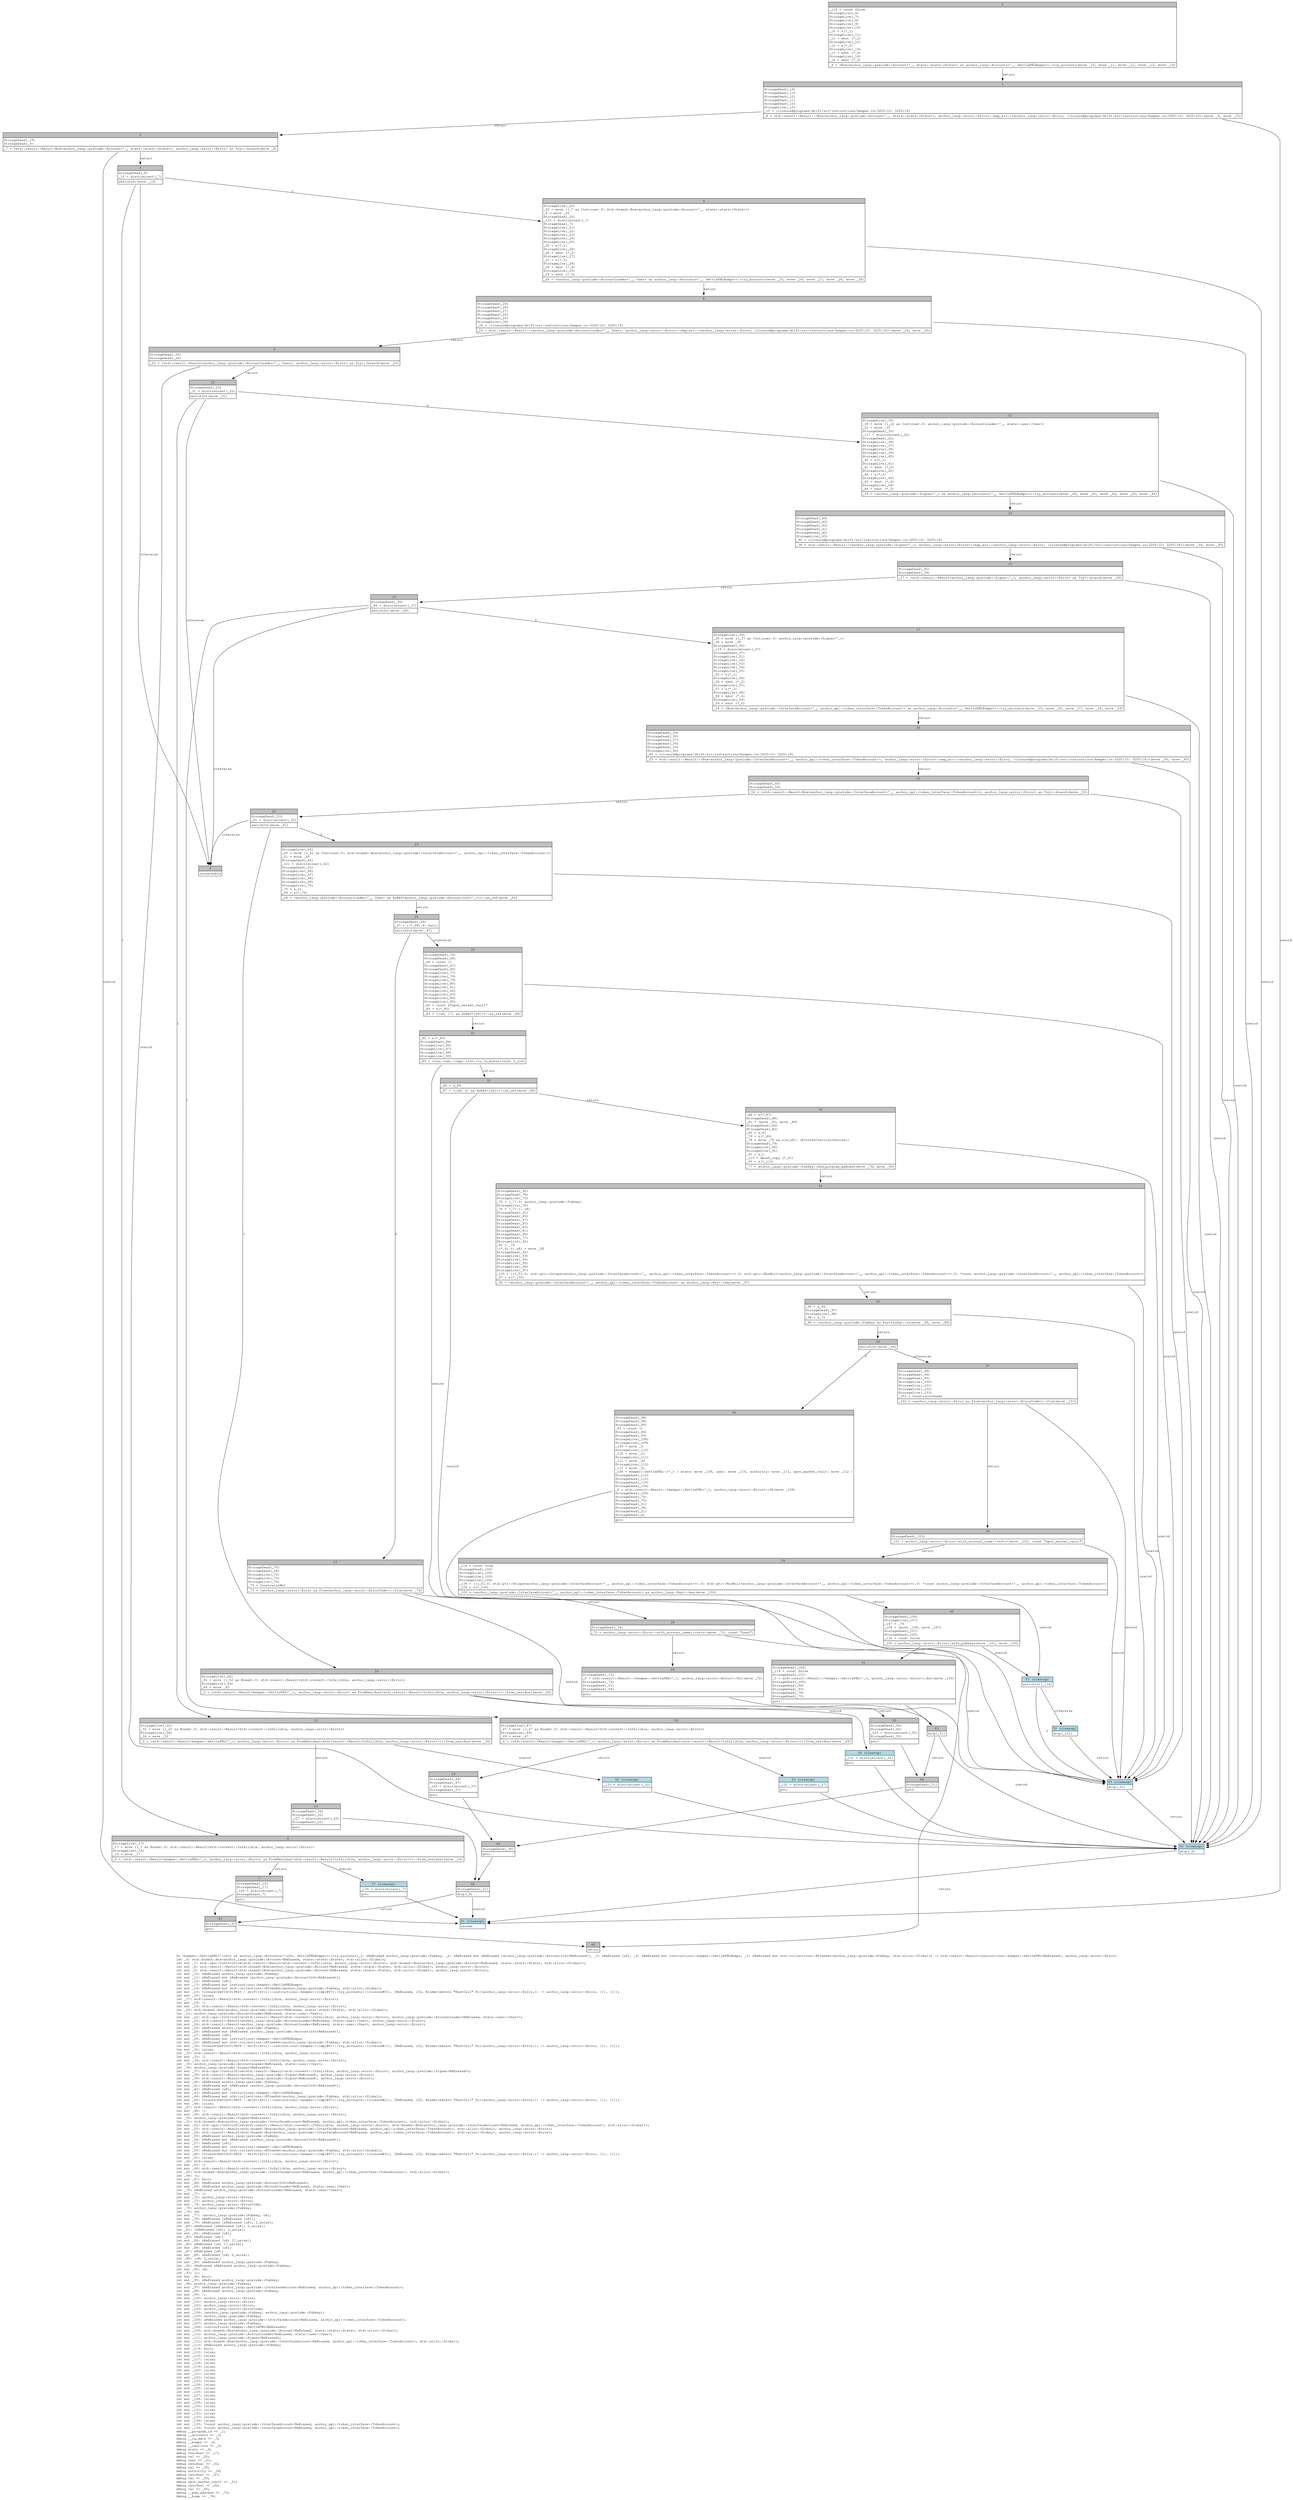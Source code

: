 digraph Mir_0_9822 {
    graph [fontname="Courier, monospace"];
    node [fontname="Courier, monospace"];
    edge [fontname="Courier, monospace"];
    label=<fn &lt;keeper::SettlePNL&lt;'info&gt; as anchor_lang::Accounts&lt;'info, SettlePNLBumps&gt;&gt;::try_accounts(_1: &amp;ReErased anchor_lang::prelude::Pubkey, _2: &amp;ReErased mut &amp;ReErased [anchor_lang::prelude::AccountInfo&lt;ReErased&gt;], _3: &amp;ReErased [u8], _4: &amp;ReErased mut instructions::keeper::SettlePNLBumps, _5: &amp;ReErased mut std::collections::BTreeSet&lt;anchor_lang::prelude::Pubkey, std::alloc::Global&gt;) -&gt; std::result::Result&lt;instructions::keeper::SettlePNL&lt;ReErased&gt;, anchor_lang::error::Error&gt;<br align="left"/>let _6: std::boxed::Box&lt;anchor_lang::prelude::Account&lt;ReErased, state::state::State&gt;, std::alloc::Global&gt;;<br align="left"/>let mut _7: std::ops::ControlFlow&lt;std::result::Result&lt;std::convert::Infallible, anchor_lang::error::Error&gt;, std::boxed::Box&lt;anchor_lang::prelude::Account&lt;ReErased, state::state::State&gt;, std::alloc::Global&gt;&gt;;<br align="left"/>let mut _8: std::result::Result&lt;std::boxed::Box&lt;anchor_lang::prelude::Account&lt;ReErased, state::state::State&gt;, std::alloc::Global&gt;, anchor_lang::error::Error&gt;;<br align="left"/>let mut _9: std::result::Result&lt;std::boxed::Box&lt;anchor_lang::prelude::Account&lt;ReErased, state::state::State&gt;, std::alloc::Global&gt;, anchor_lang::error::Error&gt;;<br align="left"/>let mut _10: &amp;ReErased anchor_lang::prelude::Pubkey;<br align="left"/>let mut _11: &amp;ReErased mut &amp;ReErased [anchor_lang::prelude::AccountInfo&lt;ReErased&gt;];<br align="left"/>let mut _12: &amp;ReErased [u8];<br align="left"/>let mut _13: &amp;ReErased mut instructions::keeper::SettlePNLBumps;<br align="left"/>let mut _14: &amp;ReErased mut std::collections::BTreeSet&lt;anchor_lang::prelude::Pubkey, std::alloc::Global&gt;;<br align="left"/>let mut _15: Closure(DefId(0:9823 ~ drift[d311]::instructions::keeper::{impl#67}::try_accounts::{closure#0}), [ReErased, i32, Binder(extern &quot;RustCall&quot; fn((anchor_lang::error::Error,)) -&gt; anchor_lang::error::Error, []), ()]);<br align="left"/>let mut _16: isize;<br align="left"/>let _17: std::result::Result&lt;std::convert::Infallible, anchor_lang::error::Error&gt;;<br align="left"/>let mut _18: !;<br align="left"/>let mut _19: std::result::Result&lt;std::convert::Infallible, anchor_lang::error::Error&gt;;<br align="left"/>let _20: std::boxed::Box&lt;anchor_lang::prelude::Account&lt;ReErased, state::state::State&gt;, std::alloc::Global&gt;;<br align="left"/>let _21: anchor_lang::prelude::AccountLoader&lt;ReErased, state::user::User&gt;;<br align="left"/>let mut _22: std::ops::ControlFlow&lt;std::result::Result&lt;std::convert::Infallible, anchor_lang::error::Error&gt;, anchor_lang::prelude::AccountLoader&lt;ReErased, state::user::User&gt;&gt;;<br align="left"/>let mut _23: std::result::Result&lt;anchor_lang::prelude::AccountLoader&lt;ReErased, state::user::User&gt;, anchor_lang::error::Error&gt;;<br align="left"/>let mut _24: std::result::Result&lt;anchor_lang::prelude::AccountLoader&lt;ReErased, state::user::User&gt;, anchor_lang::error::Error&gt;;<br align="left"/>let mut _25: &amp;ReErased anchor_lang::prelude::Pubkey;<br align="left"/>let mut _26: &amp;ReErased mut &amp;ReErased [anchor_lang::prelude::AccountInfo&lt;ReErased&gt;];<br align="left"/>let mut _27: &amp;ReErased [u8];<br align="left"/>let mut _28: &amp;ReErased mut instructions::keeper::SettlePNLBumps;<br align="left"/>let mut _29: &amp;ReErased mut std::collections::BTreeSet&lt;anchor_lang::prelude::Pubkey, std::alloc::Global&gt;;<br align="left"/>let mut _30: Closure(DefId(0:9824 ~ drift[d311]::instructions::keeper::{impl#67}::try_accounts::{closure#1}), [ReErased, i32, Binder(extern &quot;RustCall&quot; fn((anchor_lang::error::Error,)) -&gt; anchor_lang::error::Error, []), ()]);<br align="left"/>let mut _31: isize;<br align="left"/>let _32: std::result::Result&lt;std::convert::Infallible, anchor_lang::error::Error&gt;;<br align="left"/>let mut _33: !;<br align="left"/>let mut _34: std::result::Result&lt;std::convert::Infallible, anchor_lang::error::Error&gt;;<br align="left"/>let _35: anchor_lang::prelude::AccountLoader&lt;ReErased, state::user::User&gt;;<br align="left"/>let _36: anchor_lang::prelude::Signer&lt;ReErased&gt;;<br align="left"/>let mut _37: std::ops::ControlFlow&lt;std::result::Result&lt;std::convert::Infallible, anchor_lang::error::Error&gt;, anchor_lang::prelude::Signer&lt;ReErased&gt;&gt;;<br align="left"/>let mut _38: std::result::Result&lt;anchor_lang::prelude::Signer&lt;ReErased&gt;, anchor_lang::error::Error&gt;;<br align="left"/>let mut _39: std::result::Result&lt;anchor_lang::prelude::Signer&lt;ReErased&gt;, anchor_lang::error::Error&gt;;<br align="left"/>let mut _40: &amp;ReErased anchor_lang::prelude::Pubkey;<br align="left"/>let mut _41: &amp;ReErased mut &amp;ReErased [anchor_lang::prelude::AccountInfo&lt;ReErased&gt;];<br align="left"/>let mut _42: &amp;ReErased [u8];<br align="left"/>let mut _43: &amp;ReErased mut instructions::keeper::SettlePNLBumps;<br align="left"/>let mut _44: &amp;ReErased mut std::collections::BTreeSet&lt;anchor_lang::prelude::Pubkey, std::alloc::Global&gt;;<br align="left"/>let mut _45: Closure(DefId(0:9825 ~ drift[d311]::instructions::keeper::{impl#67}::try_accounts::{closure#2}), [ReErased, i32, Binder(extern &quot;RustCall&quot; fn((anchor_lang::error::Error,)) -&gt; anchor_lang::error::Error, []), ()]);<br align="left"/>let mut _46: isize;<br align="left"/>let _47: std::result::Result&lt;std::convert::Infallible, anchor_lang::error::Error&gt;;<br align="left"/>let mut _48: !;<br align="left"/>let mut _49: std::result::Result&lt;std::convert::Infallible, anchor_lang::error::Error&gt;;<br align="left"/>let _50: anchor_lang::prelude::Signer&lt;ReErased&gt;;<br align="left"/>let _51: std::boxed::Box&lt;anchor_lang::prelude::InterfaceAccount&lt;ReErased, anchor_spl::token_interface::TokenAccount&gt;, std::alloc::Global&gt;;<br align="left"/>let mut _52: std::ops::ControlFlow&lt;std::result::Result&lt;std::convert::Infallible, anchor_lang::error::Error&gt;, std::boxed::Box&lt;anchor_lang::prelude::InterfaceAccount&lt;ReErased, anchor_spl::token_interface::TokenAccount&gt;, std::alloc::Global&gt;&gt;;<br align="left"/>let mut _53: std::result::Result&lt;std::boxed::Box&lt;anchor_lang::prelude::InterfaceAccount&lt;ReErased, anchor_spl::token_interface::TokenAccount&gt;, std::alloc::Global&gt;, anchor_lang::error::Error&gt;;<br align="left"/>let mut _54: std::result::Result&lt;std::boxed::Box&lt;anchor_lang::prelude::InterfaceAccount&lt;ReErased, anchor_spl::token_interface::TokenAccount&gt;, std::alloc::Global&gt;, anchor_lang::error::Error&gt;;<br align="left"/>let mut _55: &amp;ReErased anchor_lang::prelude::Pubkey;<br align="left"/>let mut _56: &amp;ReErased mut &amp;ReErased [anchor_lang::prelude::AccountInfo&lt;ReErased&gt;];<br align="left"/>let mut _57: &amp;ReErased [u8];<br align="left"/>let mut _58: &amp;ReErased mut instructions::keeper::SettlePNLBumps;<br align="left"/>let mut _59: &amp;ReErased mut std::collections::BTreeSet&lt;anchor_lang::prelude::Pubkey, std::alloc::Global&gt;;<br align="left"/>let mut _60: Closure(DefId(0:9826 ~ drift[d311]::instructions::keeper::{impl#67}::try_accounts::{closure#3}), [ReErased, i32, Binder(extern &quot;RustCall&quot; fn((anchor_lang::error::Error,)) -&gt; anchor_lang::error::Error, []), ()]);<br align="left"/>let mut _61: isize;<br align="left"/>let _62: std::result::Result&lt;std::convert::Infallible, anchor_lang::error::Error&gt;;<br align="left"/>let mut _63: !;<br align="left"/>let mut _64: std::result::Result&lt;std::convert::Infallible, anchor_lang::error::Error&gt;;<br align="left"/>let _65: std::boxed::Box&lt;anchor_lang::prelude::InterfaceAccount&lt;ReErased, anchor_spl::token_interface::TokenAccount&gt;, std::alloc::Global&gt;;<br align="left"/>let _66: ();<br align="left"/>let mut _67: bool;<br align="left"/>let mut _68: &amp;ReErased anchor_lang::prelude::AccountInfo&lt;ReErased&gt;;<br align="left"/>let mut _69: &amp;ReErased anchor_lang::prelude::AccountLoader&lt;ReErased, state::user::User&gt;;<br align="left"/>let _70: &amp;ReErased anchor_lang::prelude::AccountLoader&lt;ReErased, state::user::User&gt;;<br align="left"/>let mut _71: !;<br align="left"/>let mut _72: anchor_lang::error::Error;<br align="left"/>let mut _73: anchor_lang::error::Error;<br align="left"/>let mut _74: anchor_lang::error::ErrorCode;<br align="left"/>let _75: anchor_lang::prelude::Pubkey;<br align="left"/>let _76: u8;<br align="left"/>let mut _77: (anchor_lang::prelude::Pubkey, u8);<br align="left"/>let mut _78: &amp;ReErased [&amp;ReErased [u8]];<br align="left"/>let mut _79: &amp;ReErased [&amp;ReErased [u8]; 2_usize];<br align="left"/>let _80: &amp;ReErased [&amp;ReErased [u8]; 2_usize];<br align="left"/>let _81: [&amp;ReErased [u8]; 2_usize];<br align="left"/>let mut _82: &amp;ReErased [u8];<br align="left"/>let _83: &amp;ReErased [u8];<br align="left"/>let mut _84: &amp;ReErased [u8; 17_usize];<br align="left"/>let _85: &amp;ReErased [u8; 17_usize];<br align="left"/>let mut _86: &amp;ReErased [u8];<br align="left"/>let _87: &amp;ReErased [u8];<br align="left"/>let mut _88: &amp;ReErased [u8; 2_usize];<br align="left"/>let _89: [u8; 2_usize];<br align="left"/>let mut _90: &amp;ReErased anchor_lang::prelude::Pubkey;<br align="left"/>let _91: &amp;ReErased &amp;ReErased anchor_lang::prelude::Pubkey;<br align="left"/>let mut _92: u8;<br align="left"/>let _93: ();<br align="left"/>let mut _94: bool;<br align="left"/>let mut _95: &amp;ReErased anchor_lang::prelude::Pubkey;<br align="left"/>let _96: anchor_lang::prelude::Pubkey;<br align="left"/>let mut _97: &amp;ReErased anchor_lang::prelude::InterfaceAccount&lt;ReErased, anchor_spl::token_interface::TokenAccount&gt;;<br align="left"/>let mut _98: &amp;ReErased anchor_lang::prelude::Pubkey;<br align="left"/>let mut _99: !;<br align="left"/>let mut _100: anchor_lang::error::Error;<br align="left"/>let mut _101: anchor_lang::error::Error;<br align="left"/>let mut _102: anchor_lang::error::Error;<br align="left"/>let mut _103: anchor_lang::error::ErrorCode;<br align="left"/>let mut _104: (anchor_lang::prelude::Pubkey, anchor_lang::prelude::Pubkey);<br align="left"/>let mut _105: anchor_lang::prelude::Pubkey;<br align="left"/>let mut _106: &amp;ReErased anchor_lang::prelude::InterfaceAccount&lt;ReErased, anchor_spl::token_interface::TokenAccount&gt;;<br align="left"/>let mut _107: anchor_lang::prelude::Pubkey;<br align="left"/>let mut _108: instructions::keeper::SettlePNL&lt;ReErased&gt;;<br align="left"/>let mut _109: std::boxed::Box&lt;anchor_lang::prelude::Account&lt;ReErased, state::state::State&gt;, std::alloc::Global&gt;;<br align="left"/>let mut _110: anchor_lang::prelude::AccountLoader&lt;ReErased, state::user::User&gt;;<br align="left"/>let mut _111: anchor_lang::prelude::Signer&lt;ReErased&gt;;<br align="left"/>let mut _112: std::boxed::Box&lt;anchor_lang::prelude::InterfaceAccount&lt;ReErased, anchor_spl::token_interface::TokenAccount&gt;, std::alloc::Global&gt;;<br align="left"/>let mut _113: &amp;ReErased anchor_lang::prelude::Pubkey;<br align="left"/>let mut _114: bool;<br align="left"/>let mut _115: isize;<br align="left"/>let mut _116: isize;<br align="left"/>let mut _117: isize;<br align="left"/>let mut _118: isize;<br align="left"/>let mut _119: isize;<br align="left"/>let mut _120: isize;<br align="left"/>let mut _121: isize;<br align="left"/>let mut _122: isize;<br align="left"/>let mut _123: isize;<br align="left"/>let mut _124: isize;<br align="left"/>let mut _125: isize;<br align="left"/>let mut _126: isize;<br align="left"/>let mut _127: isize;<br align="left"/>let mut _128: isize;<br align="left"/>let mut _129: isize;<br align="left"/>let mut _130: isize;<br align="left"/>let mut _131: isize;<br align="left"/>let mut _132: isize;<br align="left"/>let mut _133: isize;<br align="left"/>let mut _134: isize;<br align="left"/>let mut _135: *const anchor_lang::prelude::InterfaceAccount&lt;ReErased, anchor_spl::token_interface::TokenAccount&gt;;<br align="left"/>let mut _136: *const anchor_lang::prelude::InterfaceAccount&lt;ReErased, anchor_spl::token_interface::TokenAccount&gt;;<br align="left"/>debug __program_id =&gt; _1;<br align="left"/>debug __accounts =&gt; _2;<br align="left"/>debug __ix_data =&gt; _3;<br align="left"/>debug __bumps =&gt; _4;<br align="left"/>debug __reallocs =&gt; _5;<br align="left"/>debug state =&gt; _6;<br align="left"/>debug residual =&gt; _17;<br align="left"/>debug val =&gt; _20;<br align="left"/>debug user =&gt; _21;<br align="left"/>debug residual =&gt; _32;<br align="left"/>debug val =&gt; _35;<br align="left"/>debug authority =&gt; _36;<br align="left"/>debug residual =&gt; _47;<br align="left"/>debug val =&gt; _50;<br align="left"/>debug spot_market_vault =&gt; _51;<br align="left"/>debug residual =&gt; _62;<br align="left"/>debug val =&gt; _65;<br align="left"/>debug __pda_address =&gt; _75;<br align="left"/>debug __bump =&gt; _76;<br align="left"/>>;
    bb0__0_9822 [shape="none", label=<<table border="0" cellborder="1" cellspacing="0"><tr><td bgcolor="gray" align="center" colspan="1">0</td></tr><tr><td align="left" balign="left">_114 = const false<br/>StorageLive(_6)<br/>StorageLive(_7)<br/>StorageLive(_8)<br/>StorageLive(_9)<br/>StorageLive(_10)<br/>_10 = &amp;(*_1)<br/>StorageLive(_11)<br/>_11 = &amp;mut (*_2)<br/>StorageLive(_12)<br/>_12 = &amp;(*_3)<br/>StorageLive(_13)<br/>_13 = &amp;mut (*_4)<br/>StorageLive(_14)<br/>_14 = &amp;mut (*_5)<br/></td></tr><tr><td align="left">_9 = &lt;Box&lt;anchor_lang::prelude::Account&lt;'_, state::state::State&gt;&gt; as anchor_lang::Accounts&lt;'_, SettlePNLBumps&gt;&gt;::try_accounts(move _10, move _11, move _12, move _13, move _14)</td></tr></table>>];
    bb1__0_9822 [shape="none", label=<<table border="0" cellborder="1" cellspacing="0"><tr><td bgcolor="gray" align="center" colspan="1">1</td></tr><tr><td align="left" balign="left">StorageDead(_14)<br/>StorageDead(_13)<br/>StorageDead(_12)<br/>StorageDead(_11)<br/>StorageDead(_10)<br/>StorageLive(_15)<br/>_15 = {closure@programs/drift/src/instructions/keeper.rs:3205:10: 3205:18}<br/></td></tr><tr><td align="left">_8 = std::result::Result::&lt;Box&lt;anchor_lang::prelude::Account&lt;'_, state::state::State&gt;&gt;, anchor_lang::error::Error&gt;::map_err::&lt;anchor_lang::error::Error, {closure@programs/drift/src/instructions/keeper.rs:3205:10: 3205:18}&gt;(move _9, move _15)</td></tr></table>>];
    bb2__0_9822 [shape="none", label=<<table border="0" cellborder="1" cellspacing="0"><tr><td bgcolor="gray" align="center" colspan="1">2</td></tr><tr><td align="left" balign="left">StorageDead(_15)<br/>StorageDead(_9)<br/></td></tr><tr><td align="left">_7 = &lt;std::result::Result&lt;Box&lt;anchor_lang::prelude::Account&lt;'_, state::state::State&gt;&gt;, anchor_lang::error::Error&gt; as Try&gt;::branch(move _8)</td></tr></table>>];
    bb3__0_9822 [shape="none", label=<<table border="0" cellborder="1" cellspacing="0"><tr><td bgcolor="gray" align="center" colspan="1">3</td></tr><tr><td align="left" balign="left">StorageDead(_8)<br/>_16 = discriminant(_7)<br/></td></tr><tr><td align="left">switchInt(move _16)</td></tr></table>>];
    bb4__0_9822 [shape="none", label=<<table border="0" cellborder="1" cellspacing="0"><tr><td bgcolor="gray" align="center" colspan="1">4</td></tr><tr><td align="left" balign="left">StorageLive(_20)<br/>_20 = move ((_7 as Continue).0: std::boxed::Box&lt;anchor_lang::prelude::Account&lt;'_, state::state::State&gt;&gt;)<br/>_6 = move _20<br/>StorageDead(_20)<br/>_115 = discriminant(_7)<br/>StorageDead(_7)<br/>StorageLive(_21)<br/>StorageLive(_22)<br/>StorageLive(_23)<br/>StorageLive(_24)<br/>StorageLive(_25)<br/>_25 = &amp;(*_1)<br/>StorageLive(_26)<br/>_26 = &amp;mut (*_2)<br/>StorageLive(_27)<br/>_27 = &amp;(*_3)<br/>StorageLive(_28)<br/>_28 = &amp;mut (*_4)<br/>StorageLive(_29)<br/>_29 = &amp;mut (*_5)<br/></td></tr><tr><td align="left">_24 = &lt;anchor_lang::prelude::AccountLoader&lt;'_, User&gt; as anchor_lang::Accounts&lt;'_, SettlePNLBumps&gt;&gt;::try_accounts(move _25, move _26, move _27, move _28, move _29)</td></tr></table>>];
    bb5__0_9822 [shape="none", label=<<table border="0" cellborder="1" cellspacing="0"><tr><td bgcolor="gray" align="center" colspan="1">5</td></tr><tr><td align="left">unreachable</td></tr></table>>];
    bb6__0_9822 [shape="none", label=<<table border="0" cellborder="1" cellspacing="0"><tr><td bgcolor="gray" align="center" colspan="1">6</td></tr><tr><td align="left" balign="left">StorageLive(_17)<br/>_17 = move ((_7 as Break).0: std::result::Result&lt;std::convert::Infallible, anchor_lang::error::Error&gt;)<br/>StorageLive(_19)<br/>_19 = move _17<br/></td></tr><tr><td align="left">_0 = &lt;std::result::Result&lt;keeper::SettlePNL&lt;'_&gt;, anchor_lang::error::Error&gt; as FromResidual&lt;std::result::Result&lt;Infallible, anchor_lang::error::Error&gt;&gt;&gt;::from_residual(move _19)</td></tr></table>>];
    bb7__0_9822 [shape="none", label=<<table border="0" cellborder="1" cellspacing="0"><tr><td bgcolor="gray" align="center" colspan="1">7</td></tr><tr><td align="left" balign="left">StorageDead(_19)<br/>StorageDead(_17)<br/>_129 = discriminant(_7)<br/>StorageDead(_7)<br/></td></tr><tr><td align="left">goto</td></tr></table>>];
    bb8__0_9822 [shape="none", label=<<table border="0" cellborder="1" cellspacing="0"><tr><td bgcolor="gray" align="center" colspan="1">8</td></tr><tr><td align="left" balign="left">StorageDead(_29)<br/>StorageDead(_28)<br/>StorageDead(_27)<br/>StorageDead(_26)<br/>StorageDead(_25)<br/>StorageLive(_30)<br/>_30 = {closure@programs/drift/src/instructions/keeper.rs:3205:10: 3205:18}<br/></td></tr><tr><td align="left">_23 = std::result::Result::&lt;anchor_lang::prelude::AccountLoader&lt;'_, User&gt;, anchor_lang::error::Error&gt;::map_err::&lt;anchor_lang::error::Error, {closure@programs/drift/src/instructions/keeper.rs:3205:10: 3205:18}&gt;(move _24, move _30)</td></tr></table>>];
    bb9__0_9822 [shape="none", label=<<table border="0" cellborder="1" cellspacing="0"><tr><td bgcolor="gray" align="center" colspan="1">9</td></tr><tr><td align="left" balign="left">StorageDead(_30)<br/>StorageDead(_24)<br/></td></tr><tr><td align="left">_22 = &lt;std::result::Result&lt;anchor_lang::prelude::AccountLoader&lt;'_, User&gt;, anchor_lang::error::Error&gt; as Try&gt;::branch(move _23)</td></tr></table>>];
    bb10__0_9822 [shape="none", label=<<table border="0" cellborder="1" cellspacing="0"><tr><td bgcolor="gray" align="center" colspan="1">10</td></tr><tr><td align="left" balign="left">StorageDead(_23)<br/>_31 = discriminant(_22)<br/></td></tr><tr><td align="left">switchInt(move _31)</td></tr></table>>];
    bb11__0_9822 [shape="none", label=<<table border="0" cellborder="1" cellspacing="0"><tr><td bgcolor="gray" align="center" colspan="1">11</td></tr><tr><td align="left" balign="left">StorageLive(_35)<br/>_35 = move ((_22 as Continue).0: anchor_lang::prelude::AccountLoader&lt;'_, state::user::User&gt;)<br/>_21 = move _35<br/>StorageDead(_35)<br/>_117 = discriminant(_22)<br/>StorageDead(_22)<br/>StorageLive(_36)<br/>StorageLive(_37)<br/>StorageLive(_38)<br/>StorageLive(_39)<br/>StorageLive(_40)<br/>_40 = &amp;(*_1)<br/>StorageLive(_41)<br/>_41 = &amp;mut (*_2)<br/>StorageLive(_42)<br/>_42 = &amp;(*_3)<br/>StorageLive(_43)<br/>_43 = &amp;mut (*_4)<br/>StorageLive(_44)<br/>_44 = &amp;mut (*_5)<br/></td></tr><tr><td align="left">_39 = &lt;anchor_lang::prelude::Signer&lt;'_&gt; as anchor_lang::Accounts&lt;'_, SettlePNLBumps&gt;&gt;::try_accounts(move _40, move _41, move _42, move _43, move _44)</td></tr></table>>];
    bb12__0_9822 [shape="none", label=<<table border="0" cellborder="1" cellspacing="0"><tr><td bgcolor="gray" align="center" colspan="1">12</td></tr><tr><td align="left" balign="left">StorageLive(_32)<br/>_32 = move ((_22 as Break).0: std::result::Result&lt;std::convert::Infallible, anchor_lang::error::Error&gt;)<br/>StorageLive(_34)<br/>_34 = move _32<br/></td></tr><tr><td align="left">_0 = &lt;std::result::Result&lt;keeper::SettlePNL&lt;'_&gt;, anchor_lang::error::Error&gt; as FromResidual&lt;std::result::Result&lt;Infallible, anchor_lang::error::Error&gt;&gt;&gt;::from_residual(move _34)</td></tr></table>>];
    bb13__0_9822 [shape="none", label=<<table border="0" cellborder="1" cellspacing="0"><tr><td bgcolor="gray" align="center" colspan="1">13</td></tr><tr><td align="left" balign="left">StorageDead(_34)<br/>StorageDead(_32)<br/>_127 = discriminant(_22)<br/>StorageDead(_22)<br/></td></tr><tr><td align="left">goto</td></tr></table>>];
    bb14__0_9822 [shape="none", label=<<table border="0" cellborder="1" cellspacing="0"><tr><td bgcolor="gray" align="center" colspan="1">14</td></tr><tr><td align="left" balign="left">StorageDead(_44)<br/>StorageDead(_43)<br/>StorageDead(_42)<br/>StorageDead(_41)<br/>StorageDead(_40)<br/>StorageLive(_45)<br/>_45 = {closure@programs/drift/src/instructions/keeper.rs:3205:10: 3205:18}<br/></td></tr><tr><td align="left">_38 = std::result::Result::&lt;anchor_lang::prelude::Signer&lt;'_&gt;, anchor_lang::error::Error&gt;::map_err::&lt;anchor_lang::error::Error, {closure@programs/drift/src/instructions/keeper.rs:3205:10: 3205:18}&gt;(move _39, move _45)</td></tr></table>>];
    bb15__0_9822 [shape="none", label=<<table border="0" cellborder="1" cellspacing="0"><tr><td bgcolor="gray" align="center" colspan="1">15</td></tr><tr><td align="left" balign="left">StorageDead(_45)<br/>StorageDead(_39)<br/></td></tr><tr><td align="left">_37 = &lt;std::result::Result&lt;anchor_lang::prelude::Signer&lt;'_&gt;, anchor_lang::error::Error&gt; as Try&gt;::branch(move _38)</td></tr></table>>];
    bb16__0_9822 [shape="none", label=<<table border="0" cellborder="1" cellspacing="0"><tr><td bgcolor="gray" align="center" colspan="1">16</td></tr><tr><td align="left" balign="left">StorageDead(_38)<br/>_46 = discriminant(_37)<br/></td></tr><tr><td align="left">switchInt(move _46)</td></tr></table>>];
    bb17__0_9822 [shape="none", label=<<table border="0" cellborder="1" cellspacing="0"><tr><td bgcolor="gray" align="center" colspan="1">17</td></tr><tr><td align="left" balign="left">StorageLive(_50)<br/>_50 = move ((_37 as Continue).0: anchor_lang::prelude::Signer&lt;'_&gt;)<br/>_36 = move _50<br/>StorageDead(_50)<br/>_119 = discriminant(_37)<br/>StorageDead(_37)<br/>StorageLive(_51)<br/>StorageLive(_52)<br/>StorageLive(_53)<br/>StorageLive(_54)<br/>StorageLive(_55)<br/>_55 = &amp;(*_1)<br/>StorageLive(_56)<br/>_56 = &amp;mut (*_2)<br/>StorageLive(_57)<br/>_57 = &amp;(*_3)<br/>StorageLive(_58)<br/>_58 = &amp;mut (*_4)<br/>StorageLive(_59)<br/>_59 = &amp;mut (*_5)<br/></td></tr><tr><td align="left">_54 = &lt;Box&lt;anchor_lang::prelude::InterfaceAccount&lt;'_, anchor_spl::token_interface::TokenAccount&gt;&gt; as anchor_lang::Accounts&lt;'_, SettlePNLBumps&gt;&gt;::try_accounts(move _55, move _56, move _57, move _58, move _59)</td></tr></table>>];
    bb18__0_9822 [shape="none", label=<<table border="0" cellborder="1" cellspacing="0"><tr><td bgcolor="gray" align="center" colspan="1">18</td></tr><tr><td align="left" balign="left">StorageLive(_47)<br/>_47 = move ((_37 as Break).0: std::result::Result&lt;std::convert::Infallible, anchor_lang::error::Error&gt;)<br/>StorageLive(_49)<br/>_49 = move _47<br/></td></tr><tr><td align="left">_0 = &lt;std::result::Result&lt;keeper::SettlePNL&lt;'_&gt;, anchor_lang::error::Error&gt; as FromResidual&lt;std::result::Result&lt;Infallible, anchor_lang::error::Error&gt;&gt;&gt;::from_residual(move _49)</td></tr></table>>];
    bb19__0_9822 [shape="none", label=<<table border="0" cellborder="1" cellspacing="0"><tr><td bgcolor="gray" align="center" colspan="1">19</td></tr><tr><td align="left" balign="left">StorageDead(_49)<br/>StorageDead(_47)<br/>_125 = discriminant(_37)<br/>StorageDead(_37)<br/></td></tr><tr><td align="left">goto</td></tr></table>>];
    bb20__0_9822 [shape="none", label=<<table border="0" cellborder="1" cellspacing="0"><tr><td bgcolor="gray" align="center" colspan="1">20</td></tr><tr><td align="left" balign="left">StorageDead(_59)<br/>StorageDead(_58)<br/>StorageDead(_57)<br/>StorageDead(_56)<br/>StorageDead(_55)<br/>StorageLive(_60)<br/>_60 = {closure@programs/drift/src/instructions/keeper.rs:3205:10: 3205:18}<br/></td></tr><tr><td align="left">_53 = std::result::Result::&lt;Box&lt;anchor_lang::prelude::InterfaceAccount&lt;'_, anchor_spl::token_interface::TokenAccount&gt;&gt;, anchor_lang::error::Error&gt;::map_err::&lt;anchor_lang::error::Error, {closure@programs/drift/src/instructions/keeper.rs:3205:10: 3205:18}&gt;(move _54, move _60)</td></tr></table>>];
    bb21__0_9822 [shape="none", label=<<table border="0" cellborder="1" cellspacing="0"><tr><td bgcolor="gray" align="center" colspan="1">21</td></tr><tr><td align="left" balign="left">StorageDead(_60)<br/>StorageDead(_54)<br/></td></tr><tr><td align="left">_52 = &lt;std::result::Result&lt;Box&lt;anchor_lang::prelude::InterfaceAccount&lt;'_, anchor_spl::token_interface::TokenAccount&gt;&gt;, anchor_lang::error::Error&gt; as Try&gt;::branch(move _53)</td></tr></table>>];
    bb22__0_9822 [shape="none", label=<<table border="0" cellborder="1" cellspacing="0"><tr><td bgcolor="gray" align="center" colspan="1">22</td></tr><tr><td align="left" balign="left">StorageDead(_53)<br/>_61 = discriminant(_52)<br/></td></tr><tr><td align="left">switchInt(move _61)</td></tr></table>>];
    bb23__0_9822 [shape="none", label=<<table border="0" cellborder="1" cellspacing="0"><tr><td bgcolor="gray" align="center" colspan="1">23</td></tr><tr><td align="left" balign="left">StorageLive(_65)<br/>_65 = move ((_52 as Continue).0: std::boxed::Box&lt;anchor_lang::prelude::InterfaceAccount&lt;'_, anchor_spl::token_interface::TokenAccount&gt;&gt;)<br/>_51 = move _65<br/>StorageDead(_65)<br/>_121 = discriminant(_52)<br/>StorageDead(_52)<br/>StorageLive(_66)<br/>StorageLive(_67)<br/>StorageLive(_68)<br/>StorageLive(_69)<br/>StorageLive(_70)<br/>_70 = &amp;_21<br/>_69 = &amp;(*_70)<br/></td></tr><tr><td align="left">_68 = &lt;anchor_lang::prelude::AccountLoader&lt;'_, User&gt; as AsRef&lt;anchor_lang::prelude::AccountInfo&lt;'_&gt;&gt;&gt;::as_ref(move _69)</td></tr></table>>];
    bb24__0_9822 [shape="none", label=<<table border="0" cellborder="1" cellspacing="0"><tr><td bgcolor="gray" align="center" colspan="1">24</td></tr><tr><td align="left" balign="left">StorageLive(_62)<br/>_62 = move ((_52 as Break).0: std::result::Result&lt;std::convert::Infallible, anchor_lang::error::Error&gt;)<br/>StorageLive(_64)<br/>_64 = move _62<br/></td></tr><tr><td align="left">_0 = &lt;std::result::Result&lt;keeper::SettlePNL&lt;'_&gt;, anchor_lang::error::Error&gt; as FromResidual&lt;std::result::Result&lt;Infallible, anchor_lang::error::Error&gt;&gt;&gt;::from_residual(move _64)</td></tr></table>>];
    bb25__0_9822 [shape="none", label=<<table border="0" cellborder="1" cellspacing="0"><tr><td bgcolor="gray" align="center" colspan="1">25</td></tr><tr><td align="left" balign="left">StorageDead(_64)<br/>StorageDead(_62)<br/>_123 = discriminant(_52)<br/>StorageDead(_52)<br/></td></tr><tr><td align="left">goto</td></tr></table>>];
    bb26__0_9822 [shape="none", label=<<table border="0" cellborder="1" cellspacing="0"><tr><td bgcolor="gray" align="center" colspan="1">26</td></tr><tr><td align="left" balign="left">StorageDead(_69)<br/>_67 = ((*_68).6: bool)<br/></td></tr><tr><td align="left">switchInt(move _67)</td></tr></table>>];
    bb27__0_9822 [shape="none", label=<<table border="0" cellborder="1" cellspacing="0"><tr><td bgcolor="gray" align="center" colspan="1">27</td></tr><tr><td align="left" balign="left">StorageDead(_70)<br/>StorageDead(_68)<br/>StorageLive(_72)<br/>StorageLive(_73)<br/>StorageLive(_74)<br/>_74 = ConstraintMut<br/></td></tr><tr><td align="left">_73 = &lt;anchor_lang::error::Error as From&lt;anchor_lang::error::ErrorCode&gt;&gt;::from(move _74)</td></tr></table>>];
    bb28__0_9822 [shape="none", label=<<table border="0" cellborder="1" cellspacing="0"><tr><td bgcolor="gray" align="center" colspan="1">28</td></tr><tr><td align="left" balign="left">StorageDead(_74)<br/></td></tr><tr><td align="left">_72 = anchor_lang::error::Error::with_account_name::&lt;&amp;str&gt;(move _73, const &quot;user&quot;)</td></tr></table>>];
    bb29__0_9822 [shape="none", label=<<table border="0" cellborder="1" cellspacing="0"><tr><td bgcolor="gray" align="center" colspan="1">29</td></tr><tr><td align="left" balign="left">StorageDead(_73)<br/>_0 = std::result::Result::&lt;keeper::SettlePNL&lt;'_&gt;, anchor_lang::error::Error&gt;::Err(move _72)<br/>StorageDead(_72)<br/>StorageDead(_67)<br/>StorageDead(_66)<br/></td></tr><tr><td align="left">goto</td></tr></table>>];
    bb30__0_9822 [shape="none", label=<<table border="0" cellborder="1" cellspacing="0"><tr><td bgcolor="gray" align="center" colspan="1">30</td></tr><tr><td align="left" balign="left">StorageDead(_70)<br/>StorageDead(_68)<br/>_66 = const ()<br/>StorageDead(_67)<br/>StorageDead(_66)<br/>StorageLive(_77)<br/>StorageLive(_78)<br/>StorageLive(_79)<br/>StorageLive(_80)<br/>StorageLive(_81)<br/>StorageLive(_82)<br/>StorageLive(_83)<br/>StorageLive(_84)<br/>StorageLive(_85)<br/>_85 = const b&quot;spot_market_vault&quot;<br/>_84 = &amp;(*_85)<br/></td></tr><tr><td align="left">_83 = &lt;[u8; 17] as AsRef&lt;[u8]&gt;&gt;::as_ref(move _84)</td></tr></table>>];
    bb31__0_9822 [shape="none", label=<<table border="0" cellborder="1" cellspacing="0"><tr><td bgcolor="gray" align="center" colspan="1">31</td></tr><tr><td align="left" balign="left">_82 = &amp;(*_83)<br/>StorageDead(_84)<br/>StorageLive(_86)<br/>StorageLive(_87)<br/>StorageLive(_88)<br/>StorageLive(_89)<br/></td></tr><tr><td align="left">_89 = core::num::&lt;impl u16&gt;::to_le_bytes(const 0_u16)</td></tr></table>>];
    bb32__0_9822 [shape="none", label=<<table border="0" cellborder="1" cellspacing="0"><tr><td bgcolor="gray" align="center" colspan="1">32</td></tr><tr><td align="left" balign="left">_88 = &amp;_89<br/></td></tr><tr><td align="left">_87 = &lt;[u8; 2] as AsRef&lt;[u8]&gt;&gt;::as_ref(move _88)</td></tr></table>>];
    bb33__0_9822 [shape="none", label=<<table border="0" cellborder="1" cellspacing="0"><tr><td bgcolor="gray" align="center" colspan="1">33</td></tr><tr><td align="left" balign="left">_86 = &amp;(*_87)<br/>StorageDead(_88)<br/>_81 = [move _82, move _86]<br/>StorageDead(_86)<br/>StorageDead(_82)<br/>_80 = &amp;_81<br/>_79 = &amp;(*_80)<br/>_78 = move _79 as &amp;[&amp;[u8]] (PointerCoercion(Unsize))<br/>StorageDead(_79)<br/>StorageLive(_90)<br/>StorageLive(_91)<br/>_91 = &amp;_1<br/>_113 = deref_copy (*_91)<br/>_90 = &amp;(*_113)<br/></td></tr><tr><td align="left">_77 = anchor_lang::prelude::Pubkey::find_program_address(move _78, move _90)</td></tr></table>>];
    bb34__0_9822 [shape="none", label=<<table border="0" cellborder="1" cellspacing="0"><tr><td bgcolor="gray" align="center" colspan="1">34</td></tr><tr><td align="left" balign="left">StorageDead(_90)<br/>StorageDead(_78)<br/>StorageLive(_75)<br/>_75 = (_77.0: anchor_lang::prelude::Pubkey)<br/>StorageLive(_76)<br/>_76 = (_77.1: u8)<br/>StorageDead(_91)<br/>StorageDead(_89)<br/>StorageDead(_87)<br/>StorageDead(_85)<br/>StorageDead(_83)<br/>StorageDead(_81)<br/>StorageDead(_80)<br/>StorageDead(_77)<br/>StorageLive(_92)<br/>_92 = _76<br/>((*_4).0: u8) = move _92<br/>StorageDead(_92)<br/>StorageLive(_93)<br/>StorageLive(_94)<br/>StorageLive(_95)<br/>StorageLive(_96)<br/>StorageLive(_97)<br/>_135 = (((_51.0: std::ptr::Unique&lt;anchor_lang::prelude::InterfaceAccount&lt;'_, anchor_spl::token_interface::TokenAccount&gt;&gt;).0: std::ptr::NonNull&lt;anchor_lang::prelude::InterfaceAccount&lt;'_, anchor_spl::token_interface::TokenAccount&gt;&gt;).0: *const anchor_lang::prelude::InterfaceAccount&lt;'_, anchor_spl::token_interface::TokenAccount&gt;)<br/>_97 = &amp;(*_135)<br/></td></tr><tr><td align="left">_96 = &lt;anchor_lang::prelude::InterfaceAccount&lt;'_, anchor_spl::token_interface::TokenAccount&gt; as anchor_lang::Key&gt;::key(move _97)</td></tr></table>>];
    bb35__0_9822 [shape="none", label=<<table border="0" cellborder="1" cellspacing="0"><tr><td bgcolor="gray" align="center" colspan="1">35</td></tr><tr><td align="left" balign="left">_95 = &amp;_96<br/>StorageDead(_97)<br/>StorageLive(_98)<br/>_98 = &amp;_75<br/></td></tr><tr><td align="left">_94 = &lt;anchor_lang::prelude::Pubkey as PartialEq&gt;::ne(move _95, move _98)</td></tr></table>>];
    bb36__0_9822 [shape="none", label=<<table border="0" cellborder="1" cellspacing="0"><tr><td bgcolor="gray" align="center" colspan="1">36</td></tr><tr><td align="left">switchInt(move _94)</td></tr></table>>];
    bb37__0_9822 [shape="none", label=<<table border="0" cellborder="1" cellspacing="0"><tr><td bgcolor="gray" align="center" colspan="1">37</td></tr><tr><td align="left" balign="left">StorageDead(_98)<br/>StorageDead(_96)<br/>StorageDead(_95)<br/>StorageLive(_100)<br/>StorageLive(_101)<br/>StorageLive(_102)<br/>StorageLive(_103)<br/>_103 = ConstraintSeeds<br/></td></tr><tr><td align="left">_102 = &lt;anchor_lang::error::Error as From&lt;anchor_lang::error::ErrorCode&gt;&gt;::from(move _103)</td></tr></table>>];
    bb38__0_9822 [shape="none", label=<<table border="0" cellborder="1" cellspacing="0"><tr><td bgcolor="gray" align="center" colspan="1">38</td></tr><tr><td align="left" balign="left">StorageDead(_103)<br/></td></tr><tr><td align="left">_101 = anchor_lang::error::Error::with_account_name::&lt;&amp;str&gt;(move _102, const &quot;spot_market_vault&quot;)</td></tr></table>>];
    bb39__0_9822 [shape="none", label=<<table border="0" cellborder="1" cellspacing="0"><tr><td bgcolor="gray" align="center" colspan="1">39</td></tr><tr><td align="left" balign="left">_114 = const true<br/>StorageDead(_102)<br/>StorageLive(_104)<br/>StorageLive(_105)<br/>StorageLive(_106)<br/>_136 = (((_51.0: std::ptr::Unique&lt;anchor_lang::prelude::InterfaceAccount&lt;'_, anchor_spl::token_interface::TokenAccount&gt;&gt;).0: std::ptr::NonNull&lt;anchor_lang::prelude::InterfaceAccount&lt;'_, anchor_spl::token_interface::TokenAccount&gt;&gt;).0: *const anchor_lang::prelude::InterfaceAccount&lt;'_, anchor_spl::token_interface::TokenAccount&gt;)<br/>_106 = &amp;(*_136)<br/></td></tr><tr><td align="left">_105 = &lt;anchor_lang::prelude::InterfaceAccount&lt;'_, anchor_spl::token_interface::TokenAccount&gt; as anchor_lang::Key&gt;::key(move _106)</td></tr></table>>];
    bb40__0_9822 [shape="none", label=<<table border="0" cellborder="1" cellspacing="0"><tr><td bgcolor="gray" align="center" colspan="1">40</td></tr><tr><td align="left" balign="left">StorageDead(_106)<br/>StorageLive(_107)<br/>_107 = _75<br/>_104 = (move _105, move _107)<br/>StorageDead(_107)<br/>StorageDead(_105)<br/>_114 = const false<br/></td></tr><tr><td align="left">_100 = anchor_lang::error::Error::with_pubkeys(move _101, move _104)</td></tr></table>>];
    bb41__0_9822 [shape="none", label=<<table border="0" cellborder="1" cellspacing="0"><tr><td bgcolor="gray" align="center" colspan="1">41</td></tr><tr><td align="left" balign="left">StorageDead(_104)<br/>_114 = const false<br/>StorageDead(_101)<br/>_0 = std::result::Result::&lt;keeper::SettlePNL&lt;'_&gt;, anchor_lang::error::Error&gt;::Err(move _100)<br/>StorageDead(_100)<br/>StorageDead(_94)<br/>StorageDead(_93)<br/>StorageDead(_76)<br/>StorageDead(_75)<br/></td></tr><tr><td align="left">goto</td></tr></table>>];
    bb42__0_9822 [shape="none", label=<<table border="0" cellborder="1" cellspacing="0"><tr><td bgcolor="gray" align="center" colspan="1">42</td></tr><tr><td align="left" balign="left">StorageDead(_98)<br/>StorageDead(_96)<br/>StorageDead(_95)<br/>_93 = const ()<br/>StorageDead(_94)<br/>StorageDead(_93)<br/>StorageLive(_108)<br/>StorageLive(_109)<br/>_109 = move _6<br/>StorageLive(_110)<br/>_110 = move _21<br/>StorageLive(_111)<br/>_111 = move _36<br/>StorageLive(_112)<br/>_112 = move _51<br/>_108 = keeper::SettlePNL::&lt;'_&gt; { state: move _109, user: move _110, authority: move _111, spot_market_vault: move _112 }<br/>StorageDead(_112)<br/>StorageDead(_111)<br/>StorageDead(_110)<br/>StorageDead(_109)<br/>_0 = std::result::Result::&lt;keeper::SettlePNL&lt;'_&gt;, anchor_lang::error::Error&gt;::Ok(move _108)<br/>StorageDead(_108)<br/>StorageDead(_76)<br/>StorageDead(_75)<br/>StorageDead(_51)<br/>StorageDead(_36)<br/>StorageDead(_21)<br/>StorageDead(_6)<br/></td></tr><tr><td align="left">goto</td></tr></table>>];
    bb43__0_9822 [shape="none", label=<<table border="0" cellborder="1" cellspacing="0"><tr><td bgcolor="gray" align="center" colspan="1">43</td></tr><tr><td align="left">drop(_51)</td></tr></table>>];
    bb44__0_9822 [shape="none", label=<<table border="0" cellborder="1" cellspacing="0"><tr><td bgcolor="gray" align="center" colspan="1">44</td></tr><tr><td align="left" balign="left">StorageDead(_51)<br/></td></tr><tr><td align="left">goto</td></tr></table>>];
    bb45__0_9822 [shape="none", label=<<table border="0" cellborder="1" cellspacing="0"><tr><td bgcolor="gray" align="center" colspan="1">45</td></tr><tr><td align="left" balign="left">StorageDead(_36)<br/></td></tr><tr><td align="left">goto</td></tr></table>>];
    bb46__0_9822 [shape="none", label=<<table border="0" cellborder="1" cellspacing="0"><tr><td bgcolor="gray" align="center" colspan="1">46</td></tr><tr><td align="left" balign="left">StorageDead(_21)<br/></td></tr><tr><td align="left">drop(_6)</td></tr></table>>];
    bb47__0_9822 [shape="none", label=<<table border="0" cellborder="1" cellspacing="0"><tr><td bgcolor="gray" align="center" colspan="1">47</td></tr><tr><td align="left" balign="left">StorageDead(_6)<br/></td></tr><tr><td align="left">goto</td></tr></table>>];
    bb48__0_9822 [shape="none", label=<<table border="0" cellborder="1" cellspacing="0"><tr><td bgcolor="gray" align="center" colspan="1">48</td></tr><tr><td align="left">return</td></tr></table>>];
    bb49__0_9822 [shape="none", label=<<table border="0" cellborder="1" cellspacing="0"><tr><td bgcolor="lightblue" align="center" colspan="1">49 (cleanup)</td></tr><tr><td align="left">drop(_51)</td></tr></table>>];
    bb50__0_9822 [shape="none", label=<<table border="0" cellborder="1" cellspacing="0"><tr><td bgcolor="lightblue" align="center" colspan="1">50 (cleanup)</td></tr><tr><td align="left">drop(_6)</td></tr></table>>];
    bb51__0_9822 [shape="none", label=<<table border="0" cellborder="1" cellspacing="0"><tr><td bgcolor="lightblue" align="center" colspan="1">51 (cleanup)</td></tr><tr><td align="left">resume</td></tr></table>>];
    bb52__0_9822 [shape="none", label=<<table border="0" cellborder="1" cellspacing="0"><tr><td bgcolor="lightblue" align="center" colspan="1">52 (cleanup)</td></tr><tr><td align="left">drop(_101)</td></tr></table>>];
    bb53__0_9822 [shape="none", label=<<table border="0" cellborder="1" cellspacing="0"><tr><td bgcolor="lightblue" align="center" colspan="1">53 (cleanup)</td></tr><tr><td align="left">switchInt(_114)</td></tr></table>>];
    bb54__0_9822 [shape="none", label=<<table border="0" cellborder="1" cellspacing="0"><tr><td bgcolor="lightblue" align="center" colspan="1">54 (cleanup)</td></tr><tr><td align="left" balign="left">_131 = discriminant(_52)<br/></td></tr><tr><td align="left">goto</td></tr></table>>];
    bb55__0_9822 [shape="none", label=<<table border="0" cellborder="1" cellspacing="0"><tr><td bgcolor="lightblue" align="center" colspan="1">55 (cleanup)</td></tr><tr><td align="left" balign="left">_132 = discriminant(_37)<br/></td></tr><tr><td align="left">goto</td></tr></table>>];
    bb56__0_9822 [shape="none", label=<<table border="0" cellborder="1" cellspacing="0"><tr><td bgcolor="lightblue" align="center" colspan="1">56 (cleanup)</td></tr><tr><td align="left" balign="left">_133 = discriminant(_22)<br/></td></tr><tr><td align="left">goto</td></tr></table>>];
    bb57__0_9822 [shape="none", label=<<table border="0" cellborder="1" cellspacing="0"><tr><td bgcolor="lightblue" align="center" colspan="1">57 (cleanup)</td></tr><tr><td align="left" balign="left">_134 = discriminant(_7)<br/></td></tr><tr><td align="left">goto</td></tr></table>>];
    bb0__0_9822 -> bb1__0_9822 [label="return"];
    bb1__0_9822 -> bb2__0_9822 [label="return"];
    bb1__0_9822 -> bb51__0_9822 [label="unwind"];
    bb2__0_9822 -> bb3__0_9822 [label="return"];
    bb2__0_9822 -> bb51__0_9822 [label="unwind"];
    bb3__0_9822 -> bb4__0_9822 [label="0"];
    bb3__0_9822 -> bb6__0_9822 [label="1"];
    bb3__0_9822 -> bb5__0_9822 [label="otherwise"];
    bb4__0_9822 -> bb8__0_9822 [label="return"];
    bb4__0_9822 -> bb50__0_9822 [label="unwind"];
    bb6__0_9822 -> bb7__0_9822 [label="return"];
    bb6__0_9822 -> bb57__0_9822 [label="unwind"];
    bb7__0_9822 -> bb47__0_9822 [label=""];
    bb8__0_9822 -> bb9__0_9822 [label="return"];
    bb8__0_9822 -> bb50__0_9822 [label="unwind"];
    bb9__0_9822 -> bb10__0_9822 [label="return"];
    bb9__0_9822 -> bb50__0_9822 [label="unwind"];
    bb10__0_9822 -> bb11__0_9822 [label="0"];
    bb10__0_9822 -> bb12__0_9822 [label="1"];
    bb10__0_9822 -> bb5__0_9822 [label="otherwise"];
    bb11__0_9822 -> bb14__0_9822 [label="return"];
    bb11__0_9822 -> bb50__0_9822 [label="unwind"];
    bb12__0_9822 -> bb13__0_9822 [label="return"];
    bb12__0_9822 -> bb56__0_9822 [label="unwind"];
    bb13__0_9822 -> bb46__0_9822 [label=""];
    bb14__0_9822 -> bb15__0_9822 [label="return"];
    bb14__0_9822 -> bb50__0_9822 [label="unwind"];
    bb15__0_9822 -> bb16__0_9822 [label="return"];
    bb15__0_9822 -> bb50__0_9822 [label="unwind"];
    bb16__0_9822 -> bb17__0_9822 [label="0"];
    bb16__0_9822 -> bb18__0_9822 [label="1"];
    bb16__0_9822 -> bb5__0_9822 [label="otherwise"];
    bb17__0_9822 -> bb20__0_9822 [label="return"];
    bb17__0_9822 -> bb50__0_9822 [label="unwind"];
    bb18__0_9822 -> bb19__0_9822 [label="return"];
    bb18__0_9822 -> bb55__0_9822 [label="unwind"];
    bb19__0_9822 -> bb45__0_9822 [label=""];
    bb20__0_9822 -> bb21__0_9822 [label="return"];
    bb20__0_9822 -> bb50__0_9822 [label="unwind"];
    bb21__0_9822 -> bb22__0_9822 [label="return"];
    bb21__0_9822 -> bb50__0_9822 [label="unwind"];
    bb22__0_9822 -> bb23__0_9822 [label="0"];
    bb22__0_9822 -> bb24__0_9822 [label="1"];
    bb22__0_9822 -> bb5__0_9822 [label="otherwise"];
    bb23__0_9822 -> bb26__0_9822 [label="return"];
    bb23__0_9822 -> bb49__0_9822 [label="unwind"];
    bb24__0_9822 -> bb25__0_9822 [label="return"];
    bb24__0_9822 -> bb54__0_9822 [label="unwind"];
    bb25__0_9822 -> bb44__0_9822 [label=""];
    bb26__0_9822 -> bb27__0_9822 [label="0"];
    bb26__0_9822 -> bb30__0_9822 [label="otherwise"];
    bb27__0_9822 -> bb28__0_9822 [label="return"];
    bb27__0_9822 -> bb49__0_9822 [label="unwind"];
    bb28__0_9822 -> bb29__0_9822 [label="return"];
    bb28__0_9822 -> bb49__0_9822 [label="unwind"];
    bb29__0_9822 -> bb43__0_9822 [label=""];
    bb30__0_9822 -> bb31__0_9822 [label="return"];
    bb30__0_9822 -> bb49__0_9822 [label="unwind"];
    bb31__0_9822 -> bb32__0_9822 [label="return"];
    bb31__0_9822 -> bb49__0_9822 [label="unwind"];
    bb32__0_9822 -> bb33__0_9822 [label="return"];
    bb32__0_9822 -> bb49__0_9822 [label="unwind"];
    bb33__0_9822 -> bb34__0_9822 [label="return"];
    bb33__0_9822 -> bb49__0_9822 [label="unwind"];
    bb34__0_9822 -> bb35__0_9822 [label="return"];
    bb34__0_9822 -> bb49__0_9822 [label="unwind"];
    bb35__0_9822 -> bb36__0_9822 [label="return"];
    bb35__0_9822 -> bb49__0_9822 [label="unwind"];
    bb36__0_9822 -> bb42__0_9822 [label="0"];
    bb36__0_9822 -> bb37__0_9822 [label="otherwise"];
    bb37__0_9822 -> bb38__0_9822 [label="return"];
    bb37__0_9822 -> bb49__0_9822 [label="unwind"];
    bb38__0_9822 -> bb39__0_9822 [label="return"];
    bb38__0_9822 -> bb49__0_9822 [label="unwind"];
    bb39__0_9822 -> bb40__0_9822 [label="return"];
    bb39__0_9822 -> bb53__0_9822 [label="unwind"];
    bb40__0_9822 -> bb41__0_9822 [label="return"];
    bb40__0_9822 -> bb53__0_9822 [label="unwind"];
    bb41__0_9822 -> bb43__0_9822 [label=""];
    bb42__0_9822 -> bb48__0_9822 [label=""];
    bb43__0_9822 -> bb44__0_9822 [label="return"];
    bb43__0_9822 -> bb50__0_9822 [label="unwind"];
    bb44__0_9822 -> bb45__0_9822 [label=""];
    bb45__0_9822 -> bb46__0_9822 [label=""];
    bb46__0_9822 -> bb47__0_9822 [label="return"];
    bb46__0_9822 -> bb51__0_9822 [label="unwind"];
    bb47__0_9822 -> bb48__0_9822 [label=""];
    bb49__0_9822 -> bb50__0_9822 [label="return"];
    bb50__0_9822 -> bb51__0_9822 [label="return"];
    bb52__0_9822 -> bb49__0_9822 [label="return"];
    bb53__0_9822 -> bb49__0_9822 [label="0"];
    bb53__0_9822 -> bb52__0_9822 [label="otherwise"];
    bb54__0_9822 -> bb50__0_9822 [label=""];
    bb55__0_9822 -> bb50__0_9822 [label=""];
    bb56__0_9822 -> bb50__0_9822 [label=""];
    bb57__0_9822 -> bb51__0_9822 [label=""];
}
